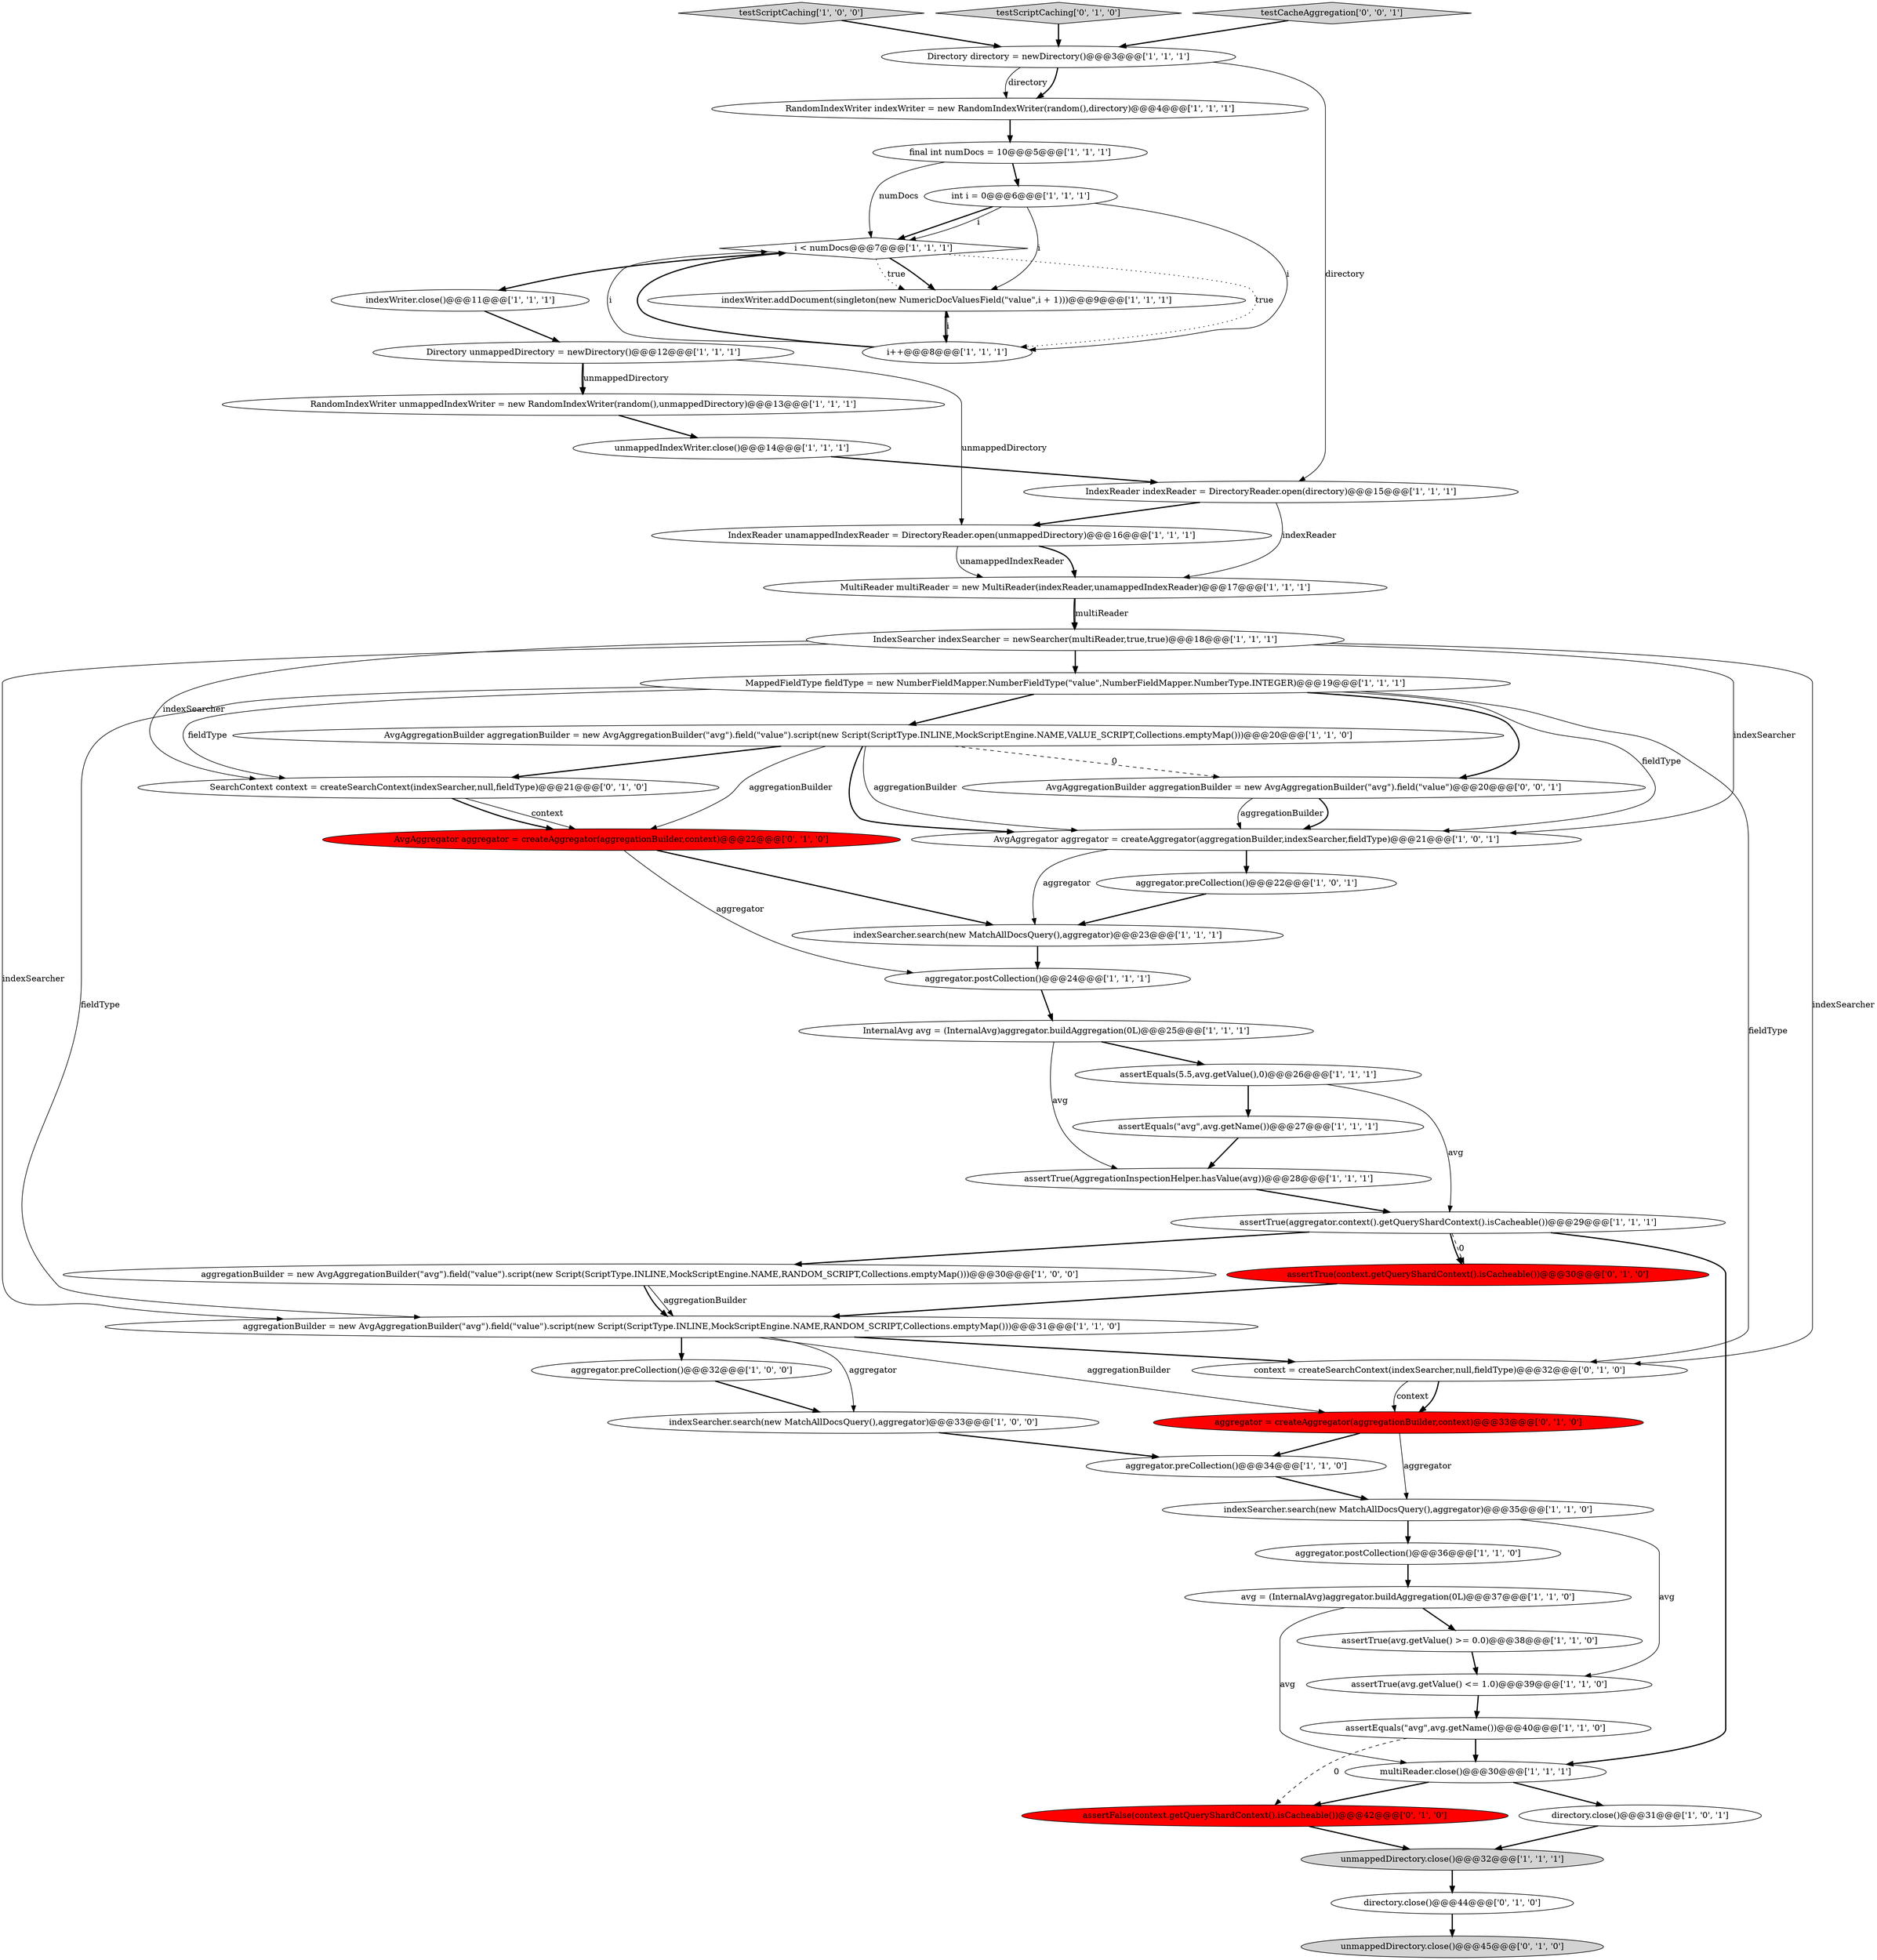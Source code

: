 digraph {
44 [style = filled, label = "AvgAggregator aggregator = createAggregator(aggregationBuilder,context)@@@22@@@['0', '1', '0']", fillcolor = red, shape = ellipse image = "AAA1AAABBB2BBB"];
3 [style = filled, label = "unmappedIndexWriter.close()@@@14@@@['1', '1', '1']", fillcolor = white, shape = ellipse image = "AAA0AAABBB1BBB"];
2 [style = filled, label = "assertTrue(avg.getValue() >= 0.0)@@@38@@@['1', '1', '0']", fillcolor = white, shape = ellipse image = "AAA0AAABBB1BBB"];
37 [style = filled, label = "indexWriter.addDocument(singleton(new NumericDocValuesField(\"value\",i + 1)))@@@9@@@['1', '1', '1']", fillcolor = white, shape = ellipse image = "AAA0AAABBB1BBB"];
40 [style = filled, label = "RandomIndexWriter unmappedIndexWriter = new RandomIndexWriter(random(),unmappedDirectory)@@@13@@@['1', '1', '1']", fillcolor = white, shape = ellipse image = "AAA0AAABBB1BBB"];
5 [style = filled, label = "directory.close()@@@31@@@['1', '0', '1']", fillcolor = white, shape = ellipse image = "AAA0AAABBB1BBB"];
13 [style = filled, label = "aggregator.preCollection()@@@22@@@['1', '0', '1']", fillcolor = white, shape = ellipse image = "AAA0AAABBB1BBB"];
14 [style = filled, label = "multiReader.close()@@@30@@@['1', '1', '1']", fillcolor = white, shape = ellipse image = "AAA0AAABBB1BBB"];
41 [style = filled, label = "assertFalse(context.getQueryShardContext().isCacheable())@@@42@@@['0', '1', '0']", fillcolor = red, shape = ellipse image = "AAA1AAABBB2BBB"];
43 [style = filled, label = "assertTrue(context.getQueryShardContext().isCacheable())@@@30@@@['0', '1', '0']", fillcolor = red, shape = ellipse image = "AAA1AAABBB2BBB"];
25 [style = filled, label = "aggregationBuilder = new AvgAggregationBuilder(\"avg\").field(\"value\").script(new Script(ScriptType.INLINE,MockScriptEngine.NAME,RANDOM_SCRIPT,Collections.emptyMap()))@@@30@@@['1', '0', '0']", fillcolor = white, shape = ellipse image = "AAA0AAABBB1BBB"];
51 [style = filled, label = "AvgAggregationBuilder aggregationBuilder = new AvgAggregationBuilder(\"avg\").field(\"value\")@@@20@@@['0', '0', '1']", fillcolor = white, shape = ellipse image = "AAA0AAABBB3BBB"];
30 [style = filled, label = "IndexReader unamappedIndexReader = DirectoryReader.open(unmappedDirectory)@@@16@@@['1', '1', '1']", fillcolor = white, shape = ellipse image = "AAA0AAABBB1BBB"];
16 [style = filled, label = "IndexSearcher indexSearcher = newSearcher(multiReader,true,true)@@@18@@@['1', '1', '1']", fillcolor = white, shape = ellipse image = "AAA0AAABBB1BBB"];
23 [style = filled, label = "Directory directory = newDirectory()@@@3@@@['1', '1', '1']", fillcolor = white, shape = ellipse image = "AAA0AAABBB1BBB"];
12 [style = filled, label = "RandomIndexWriter indexWriter = new RandomIndexWriter(random(),directory)@@@4@@@['1', '1', '1']", fillcolor = white, shape = ellipse image = "AAA0AAABBB1BBB"];
4 [style = filled, label = "AvgAggregator aggregator = createAggregator(aggregationBuilder,indexSearcher,fieldType)@@@21@@@['1', '0', '1']", fillcolor = white, shape = ellipse image = "AAA0AAABBB1BBB"];
28 [style = filled, label = "i < numDocs@@@7@@@['1', '1', '1']", fillcolor = white, shape = diamond image = "AAA0AAABBB1BBB"];
19 [style = filled, label = "InternalAvg avg = (InternalAvg)aggregator.buildAggregation(0L)@@@25@@@['1', '1', '1']", fillcolor = white, shape = ellipse image = "AAA0AAABBB1BBB"];
35 [style = filled, label = "assertEquals(\"avg\",avg.getName())@@@40@@@['1', '1', '0']", fillcolor = white, shape = ellipse image = "AAA0AAABBB1BBB"];
15 [style = filled, label = "testScriptCaching['1', '0', '0']", fillcolor = lightgray, shape = diamond image = "AAA0AAABBB1BBB"];
11 [style = filled, label = "int i = 0@@@6@@@['1', '1', '1']", fillcolor = white, shape = ellipse image = "AAA0AAABBB1BBB"];
46 [style = filled, label = "SearchContext context = createSearchContext(indexSearcher,null,fieldType)@@@21@@@['0', '1', '0']", fillcolor = white, shape = ellipse image = "AAA0AAABBB2BBB"];
9 [style = filled, label = "unmappedDirectory.close()@@@32@@@['1', '1', '1']", fillcolor = lightgray, shape = ellipse image = "AAA0AAABBB1BBB"];
1 [style = filled, label = "indexSearcher.search(new MatchAllDocsQuery(),aggregator)@@@33@@@['1', '0', '0']", fillcolor = white, shape = ellipse image = "AAA0AAABBB1BBB"];
32 [style = filled, label = "aggregator.preCollection()@@@32@@@['1', '0', '0']", fillcolor = white, shape = ellipse image = "AAA0AAABBB1BBB"];
36 [style = filled, label = "indexSearcher.search(new MatchAllDocsQuery(),aggregator)@@@23@@@['1', '1', '1']", fillcolor = white, shape = ellipse image = "AAA0AAABBB1BBB"];
22 [style = filled, label = "MappedFieldType fieldType = new NumberFieldMapper.NumberFieldType(\"value\",NumberFieldMapper.NumberType.INTEGER)@@@19@@@['1', '1', '1']", fillcolor = white, shape = ellipse image = "AAA0AAABBB1BBB"];
24 [style = filled, label = "avg = (InternalAvg)aggregator.buildAggregation(0L)@@@37@@@['1', '1', '0']", fillcolor = white, shape = ellipse image = "AAA0AAABBB1BBB"];
21 [style = filled, label = "MultiReader multiReader = new MultiReader(indexReader,unamappedIndexReader)@@@17@@@['1', '1', '1']", fillcolor = white, shape = ellipse image = "AAA0AAABBB1BBB"];
47 [style = filled, label = "testScriptCaching['0', '1', '0']", fillcolor = lightgray, shape = diamond image = "AAA0AAABBB2BBB"];
39 [style = filled, label = "assertTrue(AggregationInspectionHelper.hasValue(avg))@@@28@@@['1', '1', '1']", fillcolor = white, shape = ellipse image = "AAA0AAABBB1BBB"];
29 [style = filled, label = "IndexReader indexReader = DirectoryReader.open(directory)@@@15@@@['1', '1', '1']", fillcolor = white, shape = ellipse image = "AAA0AAABBB1BBB"];
50 [style = filled, label = "testCacheAggregation['0', '0', '1']", fillcolor = lightgray, shape = diamond image = "AAA0AAABBB3BBB"];
45 [style = filled, label = "context = createSearchContext(indexSearcher,null,fieldType)@@@32@@@['0', '1', '0']", fillcolor = white, shape = ellipse image = "AAA0AAABBB2BBB"];
31 [style = filled, label = "assertTrue(avg.getValue() <= 1.0)@@@39@@@['1', '1', '0']", fillcolor = white, shape = ellipse image = "AAA0AAABBB1BBB"];
6 [style = filled, label = "AvgAggregationBuilder aggregationBuilder = new AvgAggregationBuilder(\"avg\").field(\"value\").script(new Script(ScriptType.INLINE,MockScriptEngine.NAME,VALUE_SCRIPT,Collections.emptyMap()))@@@20@@@['1', '1', '0']", fillcolor = white, shape = ellipse image = "AAA0AAABBB1BBB"];
10 [style = filled, label = "final int numDocs = 10@@@5@@@['1', '1', '1']", fillcolor = white, shape = ellipse image = "AAA0AAABBB1BBB"];
18 [style = filled, label = "Directory unmappedDirectory = newDirectory()@@@12@@@['1', '1', '1']", fillcolor = white, shape = ellipse image = "AAA0AAABBB1BBB"];
17 [style = filled, label = "i++@@@8@@@['1', '1', '1']", fillcolor = white, shape = ellipse image = "AAA0AAABBB1BBB"];
33 [style = filled, label = "assertEquals(\"avg\",avg.getName())@@@27@@@['1', '1', '1']", fillcolor = white, shape = ellipse image = "AAA0AAABBB1BBB"];
48 [style = filled, label = "unmappedDirectory.close()@@@45@@@['0', '1', '0']", fillcolor = lightgray, shape = ellipse image = "AAA0AAABBB2BBB"];
7 [style = filled, label = "indexWriter.close()@@@11@@@['1', '1', '1']", fillcolor = white, shape = ellipse image = "AAA0AAABBB1BBB"];
20 [style = filled, label = "aggregationBuilder = new AvgAggregationBuilder(\"avg\").field(\"value\").script(new Script(ScriptType.INLINE,MockScriptEngine.NAME,RANDOM_SCRIPT,Collections.emptyMap()))@@@31@@@['1', '1', '0']", fillcolor = white, shape = ellipse image = "AAA0AAABBB1BBB"];
26 [style = filled, label = "assertEquals(5.5,avg.getValue(),0)@@@26@@@['1', '1', '1']", fillcolor = white, shape = ellipse image = "AAA0AAABBB1BBB"];
8 [style = filled, label = "assertTrue(aggregator.context().getQueryShardContext().isCacheable())@@@29@@@['1', '1', '1']", fillcolor = white, shape = ellipse image = "AAA0AAABBB1BBB"];
34 [style = filled, label = "aggregator.preCollection()@@@34@@@['1', '1', '0']", fillcolor = white, shape = ellipse image = "AAA0AAABBB1BBB"];
42 [style = filled, label = "aggregator = createAggregator(aggregationBuilder,context)@@@33@@@['0', '1', '0']", fillcolor = red, shape = ellipse image = "AAA1AAABBB2BBB"];
0 [style = filled, label = "indexSearcher.search(new MatchAllDocsQuery(),aggregator)@@@35@@@['1', '1', '0']", fillcolor = white, shape = ellipse image = "AAA0AAABBB1BBB"];
49 [style = filled, label = "directory.close()@@@44@@@['0', '1', '0']", fillcolor = white, shape = ellipse image = "AAA0AAABBB2BBB"];
38 [style = filled, label = "aggregator.postCollection()@@@36@@@['1', '1', '0']", fillcolor = white, shape = ellipse image = "AAA0AAABBB1BBB"];
27 [style = filled, label = "aggregator.postCollection()@@@24@@@['1', '1', '1']", fillcolor = white, shape = ellipse image = "AAA0AAABBB1BBB"];
5->9 [style = bold, label=""];
6->44 [style = solid, label="aggregationBuilder"];
29->30 [style = bold, label=""];
24->14 [style = solid, label="avg"];
11->17 [style = solid, label="i"];
46->44 [style = solid, label="context"];
49->48 [style = bold, label=""];
6->51 [style = dashed, label="0"];
41->9 [style = bold, label=""];
19->39 [style = solid, label="avg"];
0->31 [style = solid, label="avg"];
12->10 [style = bold, label=""];
31->35 [style = bold, label=""];
25->20 [style = solid, label="aggregationBuilder"];
13->36 [style = bold, label=""];
45->42 [style = bold, label=""];
21->16 [style = bold, label=""];
23->12 [style = bold, label=""];
27->19 [style = bold, label=""];
22->4 [style = solid, label="fieldType"];
6->46 [style = bold, label=""];
20->45 [style = bold, label=""];
2->31 [style = bold, label=""];
10->11 [style = bold, label=""];
11->28 [style = bold, label=""];
28->37 [style = bold, label=""];
18->40 [style = solid, label="unmappedDirectory"];
50->23 [style = bold, label=""];
10->28 [style = solid, label="numDocs"];
39->8 [style = bold, label=""];
22->20 [style = solid, label="fieldType"];
45->42 [style = solid, label="context"];
28->17 [style = dotted, label="true"];
34->0 [style = bold, label=""];
8->43 [style = dashed, label="0"];
0->38 [style = bold, label=""];
21->16 [style = solid, label="multiReader"];
6->4 [style = bold, label=""];
22->46 [style = solid, label="fieldType"];
40->3 [style = bold, label=""];
19->26 [style = bold, label=""];
16->46 [style = solid, label="indexSearcher"];
20->42 [style = solid, label="aggregationBuilder"];
26->8 [style = solid, label="avg"];
18->30 [style = solid, label="unmappedDirectory"];
44->27 [style = solid, label="aggregator"];
29->21 [style = solid, label="indexReader"];
28->37 [style = dotted, label="true"];
3->29 [style = bold, label=""];
22->45 [style = solid, label="fieldType"];
22->6 [style = bold, label=""];
46->44 [style = bold, label=""];
16->45 [style = solid, label="indexSearcher"];
51->4 [style = bold, label=""];
38->24 [style = bold, label=""];
17->37 [style = solid, label="i"];
18->40 [style = bold, label=""];
4->13 [style = bold, label=""];
43->20 [style = bold, label=""];
42->0 [style = solid, label="aggregator"];
8->14 [style = bold, label=""];
17->28 [style = solid, label="i"];
35->14 [style = bold, label=""];
25->20 [style = bold, label=""];
30->21 [style = bold, label=""];
1->34 [style = bold, label=""];
22->51 [style = bold, label=""];
32->1 [style = bold, label=""];
51->4 [style = solid, label="aggregationBuilder"];
7->18 [style = bold, label=""];
11->37 [style = solid, label="i"];
16->20 [style = solid, label="indexSearcher"];
9->49 [style = bold, label=""];
47->23 [style = bold, label=""];
35->41 [style = dashed, label="0"];
23->12 [style = solid, label="directory"];
14->41 [style = bold, label=""];
14->5 [style = bold, label=""];
30->21 [style = solid, label="unamappedIndexReader"];
15->23 [style = bold, label=""];
42->34 [style = bold, label=""];
44->36 [style = bold, label=""];
6->4 [style = solid, label="aggregationBuilder"];
24->2 [style = bold, label=""];
37->17 [style = bold, label=""];
4->36 [style = solid, label="aggregator"];
28->7 [style = bold, label=""];
20->32 [style = bold, label=""];
8->43 [style = bold, label=""];
16->22 [style = bold, label=""];
17->28 [style = bold, label=""];
36->27 [style = bold, label=""];
20->1 [style = solid, label="aggregator"];
33->39 [style = bold, label=""];
23->29 [style = solid, label="directory"];
26->33 [style = bold, label=""];
8->25 [style = bold, label=""];
11->28 [style = solid, label="i"];
16->4 [style = solid, label="indexSearcher"];
}
